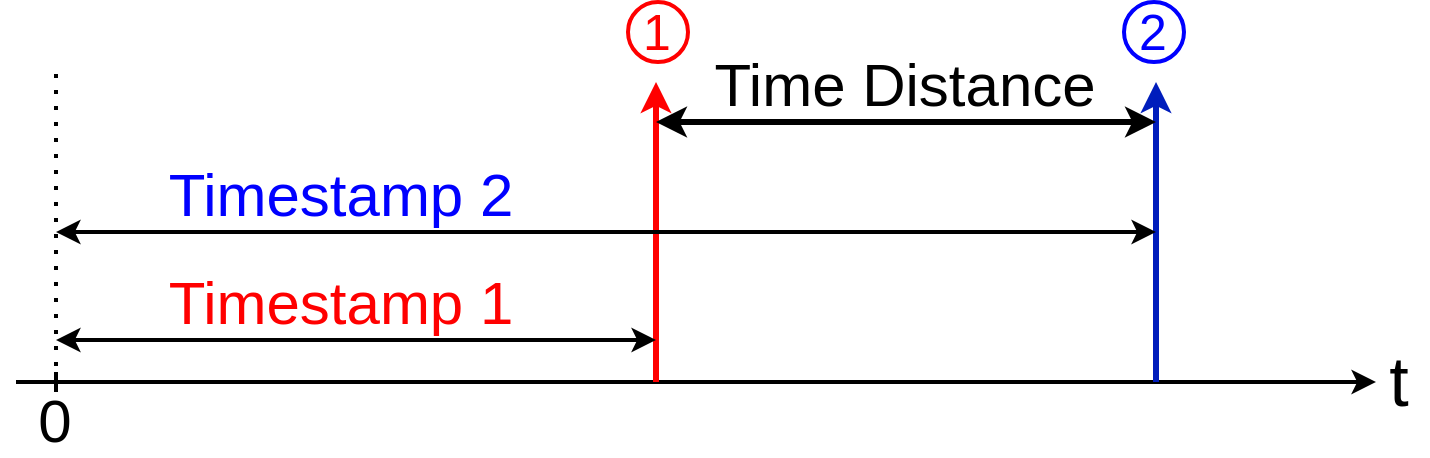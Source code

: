 <mxfile>
    <diagram id="jW_tWW0cZGm70m54tEPd" name="Page-1">
        <mxGraphModel dx="803" dy="415" grid="1" gridSize="10" guides="1" tooltips="1" connect="1" arrows="1" fold="1" page="1" pageScale="1" pageWidth="850" pageHeight="1100" math="0" shadow="0">
            <root>
                <mxCell id="0"/>
                <mxCell id="1" parent="0"/>
                <mxCell id="2" value="" style="endArrow=classic;html=1;strokeWidth=2;" edge="1" parent="1">
                    <mxGeometry width="50" height="50" relative="1" as="geometry">
                        <mxPoint x="120" y="400" as="sourcePoint"/>
                        <mxPoint x="800" y="400" as="targetPoint"/>
                    </mxGeometry>
                </mxCell>
                <mxCell id="3" value="" style="endArrow=classic;html=1;strokeColor=#FF0000;strokeWidth=3;" edge="1" parent="1">
                    <mxGeometry width="50" height="50" relative="1" as="geometry">
                        <mxPoint x="440" y="400" as="sourcePoint"/>
                        <mxPoint x="440" y="250" as="targetPoint"/>
                    </mxGeometry>
                </mxCell>
                <mxCell id="4" value="" style="endArrow=classic;html=1;fillColor=#0050ef;strokeColor=#001DBC;strokeWidth=3;" edge="1" parent="1">
                    <mxGeometry width="50" height="50" relative="1" as="geometry">
                        <mxPoint x="690" y="400" as="sourcePoint"/>
                        <mxPoint x="690" y="250" as="targetPoint"/>
                    </mxGeometry>
                </mxCell>
                <mxCell id="5" value="&lt;font style=&quot;font-size: 35px&quot; color=&quot;#000000&quot;&gt;t&lt;/font&gt;" style="text;html=1;resizable=0;autosize=1;align=center;verticalAlign=middle;points=[];fillColor=none;strokeColor=none;rounded=0;" vertex="1" parent="1">
                    <mxGeometry x="796" y="384" width="30" height="30" as="geometry"/>
                </mxCell>
                <mxCell id="6" value="" style="endArrow=none;html=1;strokeColor=#000000;strokeWidth=2;" edge="1" parent="1">
                    <mxGeometry width="50" height="50" relative="1" as="geometry">
                        <mxPoint x="140" y="405" as="sourcePoint"/>
                        <mxPoint x="140" y="395" as="targetPoint"/>
                    </mxGeometry>
                </mxCell>
                <mxCell id="7" value="&lt;font color=&quot;#000000&quot; style=&quot;font-size: 30px&quot;&gt;0&lt;/font&gt;" style="text;html=1;resizable=0;autosize=1;align=center;verticalAlign=middle;points=[];fillColor=none;strokeColor=none;rounded=0;" vertex="1" parent="1">
                    <mxGeometry x="124" y="404" width="30" height="30" as="geometry"/>
                </mxCell>
                <mxCell id="8" value="" style="endArrow=none;dashed=1;html=1;dashPattern=1 3;strokeWidth=2;fontSize=17;fontColor=#000000;" edge="1" parent="1">
                    <mxGeometry width="50" height="50" relative="1" as="geometry">
                        <mxPoint x="140" y="400" as="sourcePoint"/>
                        <mxPoint x="140" y="240" as="targetPoint"/>
                    </mxGeometry>
                </mxCell>
                <mxCell id="9" value="" style="endArrow=classic;startArrow=classic;html=1;fontSize=17;fontColor=#000000;strokeColor=#000000;strokeWidth=2;" edge="1" parent="1">
                    <mxGeometry width="50" height="50" relative="1" as="geometry">
                        <mxPoint x="140" y="379" as="sourcePoint"/>
                        <mxPoint x="440" y="379" as="targetPoint"/>
                    </mxGeometry>
                </mxCell>
                <mxCell id="10" value="" style="endArrow=classic;startArrow=classic;html=1;fontSize=17;fontColor=#000000;strokeColor=#000000;strokeWidth=2;" edge="1" parent="1">
                    <mxGeometry width="50" height="50" relative="1" as="geometry">
                        <mxPoint x="140" y="325" as="sourcePoint"/>
                        <mxPoint x="690" y="325" as="targetPoint"/>
                    </mxGeometry>
                </mxCell>
                <mxCell id="11" value="" style="endArrow=classic;startArrow=classic;html=1;fontSize=17;fontColor=#000000;strokeColor=#000000;strokeWidth=3;" edge="1" parent="1">
                    <mxGeometry width="50" height="50" relative="1" as="geometry">
                        <mxPoint x="440" y="270" as="sourcePoint"/>
                        <mxPoint x="690" y="270" as="targetPoint"/>
                    </mxGeometry>
                </mxCell>
                <mxCell id="12" value="" style="ellipse;whiteSpace=wrap;html=1;aspect=fixed;fontSize=17;fontColor=#000000;strokeColor=#FF0000;fillColor=none;strokeWidth=2;" vertex="1" parent="1">
                    <mxGeometry x="426" y="210" width="30" height="30" as="geometry"/>
                </mxCell>
                <mxCell id="13" value="&lt;font color=&quot;#ff0000&quot; style=&quot;font-size: 25px&quot;&gt;1&lt;/font&gt;" style="text;html=1;resizable=0;autosize=1;align=center;verticalAlign=middle;points=[];fillColor=none;strokeColor=none;rounded=0;fontSize=17;fontColor=#000000;" vertex="1" parent="1">
                    <mxGeometry x="425" y="209" width="30" height="30" as="geometry"/>
                </mxCell>
                <mxCell id="14" value="" style="ellipse;whiteSpace=wrap;html=1;aspect=fixed;fontSize=17;fontColor=#000000;strokeColor=#0000FF;fillColor=none;strokeWidth=2;" vertex="1" parent="1">
                    <mxGeometry x="674" y="210" width="30" height="30" as="geometry"/>
                </mxCell>
                <mxCell id="16" value="&lt;font color=&quot;#ff0000&quot; style=&quot;font-size: 30px&quot;&gt;Timestamp 1&lt;/font&gt;" style="text;html=1;resizable=0;autosize=1;align=center;verticalAlign=middle;points=[];fillColor=none;strokeColor=none;rounded=0;fontSize=17;fontColor=#0000FF;" vertex="1" parent="1">
                    <mxGeometry x="187" y="345" width="190" height="30" as="geometry"/>
                </mxCell>
                <mxCell id="17" value="&lt;font style=&quot;font-size: 30px&quot;&gt;Timestamp 2&lt;/font&gt;" style="text;html=1;resizable=0;autosize=1;align=center;verticalAlign=middle;points=[];fillColor=none;strokeColor=none;rounded=0;fontSize=17;fontColor=#0000FF;" vertex="1" parent="1">
                    <mxGeometry x="187" y="291" width="190" height="30" as="geometry"/>
                </mxCell>
                <mxCell id="18" value="&lt;font color=&quot;#000000&quot; style=&quot;font-size: 30px&quot;&gt;Time Distance&lt;/font&gt;" style="text;html=1;resizable=0;autosize=1;align=center;verticalAlign=middle;points=[];fillColor=none;strokeColor=none;rounded=0;fontSize=17;fontColor=#0000FF;" vertex="1" parent="1">
                    <mxGeometry x="459" y="236" width="210" height="30" as="geometry"/>
                </mxCell>
                <mxCell id="19" value="&lt;font style=&quot;font-size: 25px&quot; color=&quot;#0000ff&quot;&gt;2&lt;/font&gt;" style="text;html=1;resizable=0;autosize=1;align=center;verticalAlign=middle;points=[];fillColor=none;strokeColor=none;rounded=0;fontSize=17;fontColor=#000000;" vertex="1" parent="1">
                    <mxGeometry x="673" y="209" width="30" height="30" as="geometry"/>
                </mxCell>
            </root>
        </mxGraphModel>
    </diagram>
</mxfile>